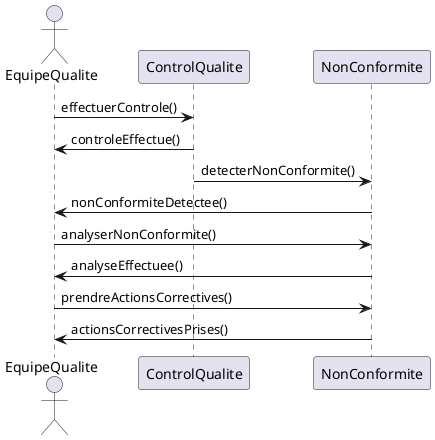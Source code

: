 @startuml
actor EquipeQualite as EQ
participant ControlQualite as CQ
participant NonConformite as NC

EQ -> CQ: effectuerControle()
CQ -> EQ: controleEffectue()
CQ -> NC: detecterNonConformite()
NC -> EQ: nonConformiteDetectee()
EQ -> NC: analyserNonConformite()
NC -> EQ: analyseEffectuee()
EQ -> NC: prendreActionsCorrectives()
NC -> EQ: actionsCorrectivesPrises()
@enduml
